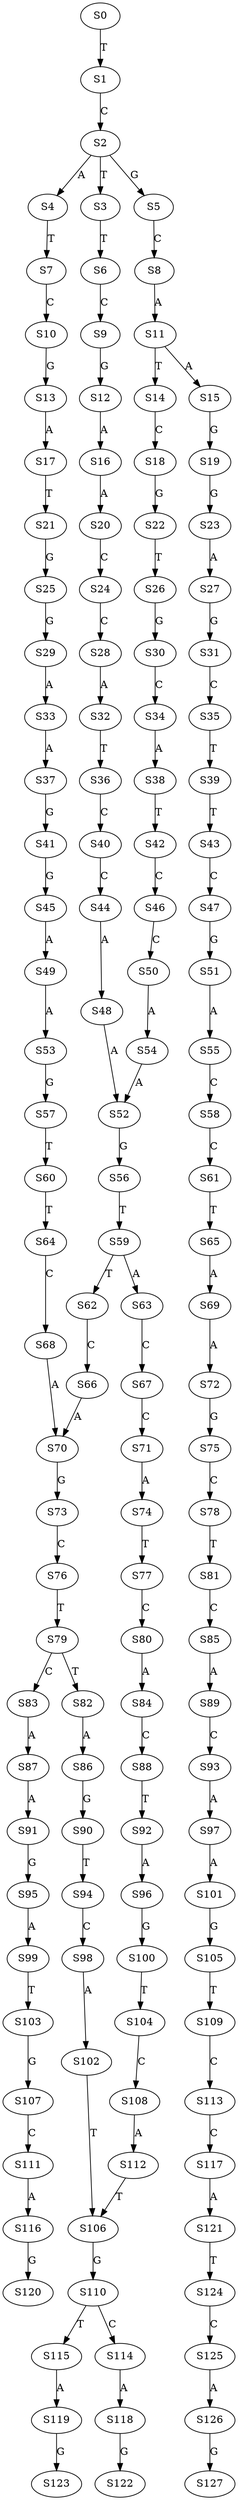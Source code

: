 strict digraph  {
	S0 -> S1 [ label = T ];
	S1 -> S2 [ label = C ];
	S2 -> S3 [ label = T ];
	S2 -> S4 [ label = A ];
	S2 -> S5 [ label = G ];
	S3 -> S6 [ label = T ];
	S4 -> S7 [ label = T ];
	S5 -> S8 [ label = C ];
	S6 -> S9 [ label = C ];
	S7 -> S10 [ label = C ];
	S8 -> S11 [ label = A ];
	S9 -> S12 [ label = G ];
	S10 -> S13 [ label = G ];
	S11 -> S14 [ label = T ];
	S11 -> S15 [ label = A ];
	S12 -> S16 [ label = A ];
	S13 -> S17 [ label = A ];
	S14 -> S18 [ label = C ];
	S15 -> S19 [ label = G ];
	S16 -> S20 [ label = A ];
	S17 -> S21 [ label = T ];
	S18 -> S22 [ label = G ];
	S19 -> S23 [ label = G ];
	S20 -> S24 [ label = C ];
	S21 -> S25 [ label = G ];
	S22 -> S26 [ label = T ];
	S23 -> S27 [ label = A ];
	S24 -> S28 [ label = C ];
	S25 -> S29 [ label = G ];
	S26 -> S30 [ label = G ];
	S27 -> S31 [ label = G ];
	S28 -> S32 [ label = A ];
	S29 -> S33 [ label = A ];
	S30 -> S34 [ label = C ];
	S31 -> S35 [ label = C ];
	S32 -> S36 [ label = T ];
	S33 -> S37 [ label = A ];
	S34 -> S38 [ label = A ];
	S35 -> S39 [ label = T ];
	S36 -> S40 [ label = C ];
	S37 -> S41 [ label = G ];
	S38 -> S42 [ label = T ];
	S39 -> S43 [ label = T ];
	S40 -> S44 [ label = C ];
	S41 -> S45 [ label = G ];
	S42 -> S46 [ label = C ];
	S43 -> S47 [ label = C ];
	S44 -> S48 [ label = A ];
	S45 -> S49 [ label = A ];
	S46 -> S50 [ label = C ];
	S47 -> S51 [ label = G ];
	S48 -> S52 [ label = A ];
	S49 -> S53 [ label = A ];
	S50 -> S54 [ label = A ];
	S51 -> S55 [ label = A ];
	S52 -> S56 [ label = G ];
	S53 -> S57 [ label = G ];
	S54 -> S52 [ label = A ];
	S55 -> S58 [ label = C ];
	S56 -> S59 [ label = T ];
	S57 -> S60 [ label = T ];
	S58 -> S61 [ label = C ];
	S59 -> S62 [ label = T ];
	S59 -> S63 [ label = A ];
	S60 -> S64 [ label = T ];
	S61 -> S65 [ label = T ];
	S62 -> S66 [ label = C ];
	S63 -> S67 [ label = C ];
	S64 -> S68 [ label = C ];
	S65 -> S69 [ label = A ];
	S66 -> S70 [ label = A ];
	S67 -> S71 [ label = C ];
	S68 -> S70 [ label = A ];
	S69 -> S72 [ label = A ];
	S70 -> S73 [ label = G ];
	S71 -> S74 [ label = A ];
	S72 -> S75 [ label = G ];
	S73 -> S76 [ label = C ];
	S74 -> S77 [ label = T ];
	S75 -> S78 [ label = C ];
	S76 -> S79 [ label = T ];
	S77 -> S80 [ label = C ];
	S78 -> S81 [ label = T ];
	S79 -> S82 [ label = T ];
	S79 -> S83 [ label = C ];
	S80 -> S84 [ label = A ];
	S81 -> S85 [ label = C ];
	S82 -> S86 [ label = A ];
	S83 -> S87 [ label = A ];
	S84 -> S88 [ label = C ];
	S85 -> S89 [ label = A ];
	S86 -> S90 [ label = G ];
	S87 -> S91 [ label = A ];
	S88 -> S92 [ label = T ];
	S89 -> S93 [ label = C ];
	S90 -> S94 [ label = T ];
	S91 -> S95 [ label = G ];
	S92 -> S96 [ label = A ];
	S93 -> S97 [ label = A ];
	S94 -> S98 [ label = C ];
	S95 -> S99 [ label = A ];
	S96 -> S100 [ label = G ];
	S97 -> S101 [ label = A ];
	S98 -> S102 [ label = A ];
	S99 -> S103 [ label = T ];
	S100 -> S104 [ label = T ];
	S101 -> S105 [ label = G ];
	S102 -> S106 [ label = T ];
	S103 -> S107 [ label = G ];
	S104 -> S108 [ label = C ];
	S105 -> S109 [ label = T ];
	S106 -> S110 [ label = G ];
	S107 -> S111 [ label = C ];
	S108 -> S112 [ label = A ];
	S109 -> S113 [ label = C ];
	S110 -> S114 [ label = C ];
	S110 -> S115 [ label = T ];
	S111 -> S116 [ label = A ];
	S112 -> S106 [ label = T ];
	S113 -> S117 [ label = C ];
	S114 -> S118 [ label = A ];
	S115 -> S119 [ label = A ];
	S116 -> S120 [ label = G ];
	S117 -> S121 [ label = A ];
	S118 -> S122 [ label = G ];
	S119 -> S123 [ label = G ];
	S121 -> S124 [ label = T ];
	S124 -> S125 [ label = C ];
	S125 -> S126 [ label = A ];
	S126 -> S127 [ label = G ];
}
